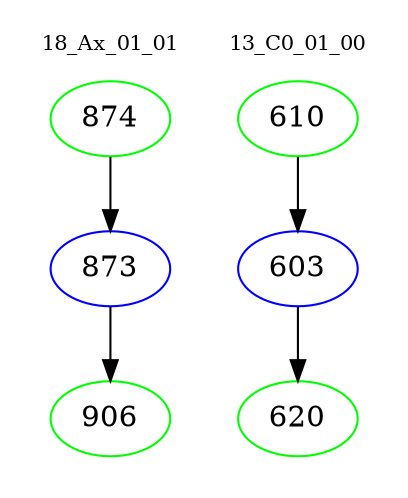 digraph{
subgraph cluster_0 {
color = white
label = "18_Ax_01_01";
fontsize=10;
T0_874 [label="874", color="green"]
T0_874 -> T0_873 [color="black"]
T0_873 [label="873", color="blue"]
T0_873 -> T0_906 [color="black"]
T0_906 [label="906", color="green"]
}
subgraph cluster_1 {
color = white
label = "13_C0_01_00";
fontsize=10;
T1_610 [label="610", color="green"]
T1_610 -> T1_603 [color="black"]
T1_603 [label="603", color="blue"]
T1_603 -> T1_620 [color="black"]
T1_620 [label="620", color="green"]
}
}
